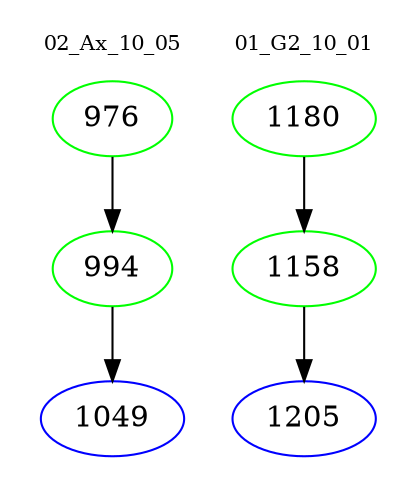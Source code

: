 digraph{
subgraph cluster_0 {
color = white
label = "02_Ax_10_05";
fontsize=10;
T0_976 [label="976", color="green"]
T0_976 -> T0_994 [color="black"]
T0_994 [label="994", color="green"]
T0_994 -> T0_1049 [color="black"]
T0_1049 [label="1049", color="blue"]
}
subgraph cluster_1 {
color = white
label = "01_G2_10_01";
fontsize=10;
T1_1180 [label="1180", color="green"]
T1_1180 -> T1_1158 [color="black"]
T1_1158 [label="1158", color="green"]
T1_1158 -> T1_1205 [color="black"]
T1_1205 [label="1205", color="blue"]
}
}
